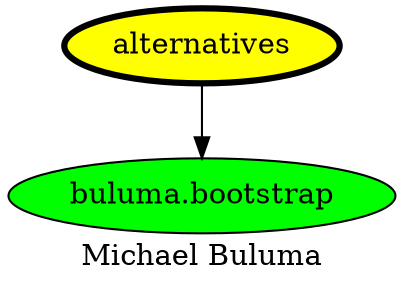 digraph PhiloDilemma {
  label = "Michael Buluma" ;
  overlap=false
  {
    "alternatives" [fillcolor=yellow style=filled penwidth=3]
    "buluma.bootstrap" [fillcolor=green style=filled]
  }
  "alternatives" -> "buluma.bootstrap"
}
